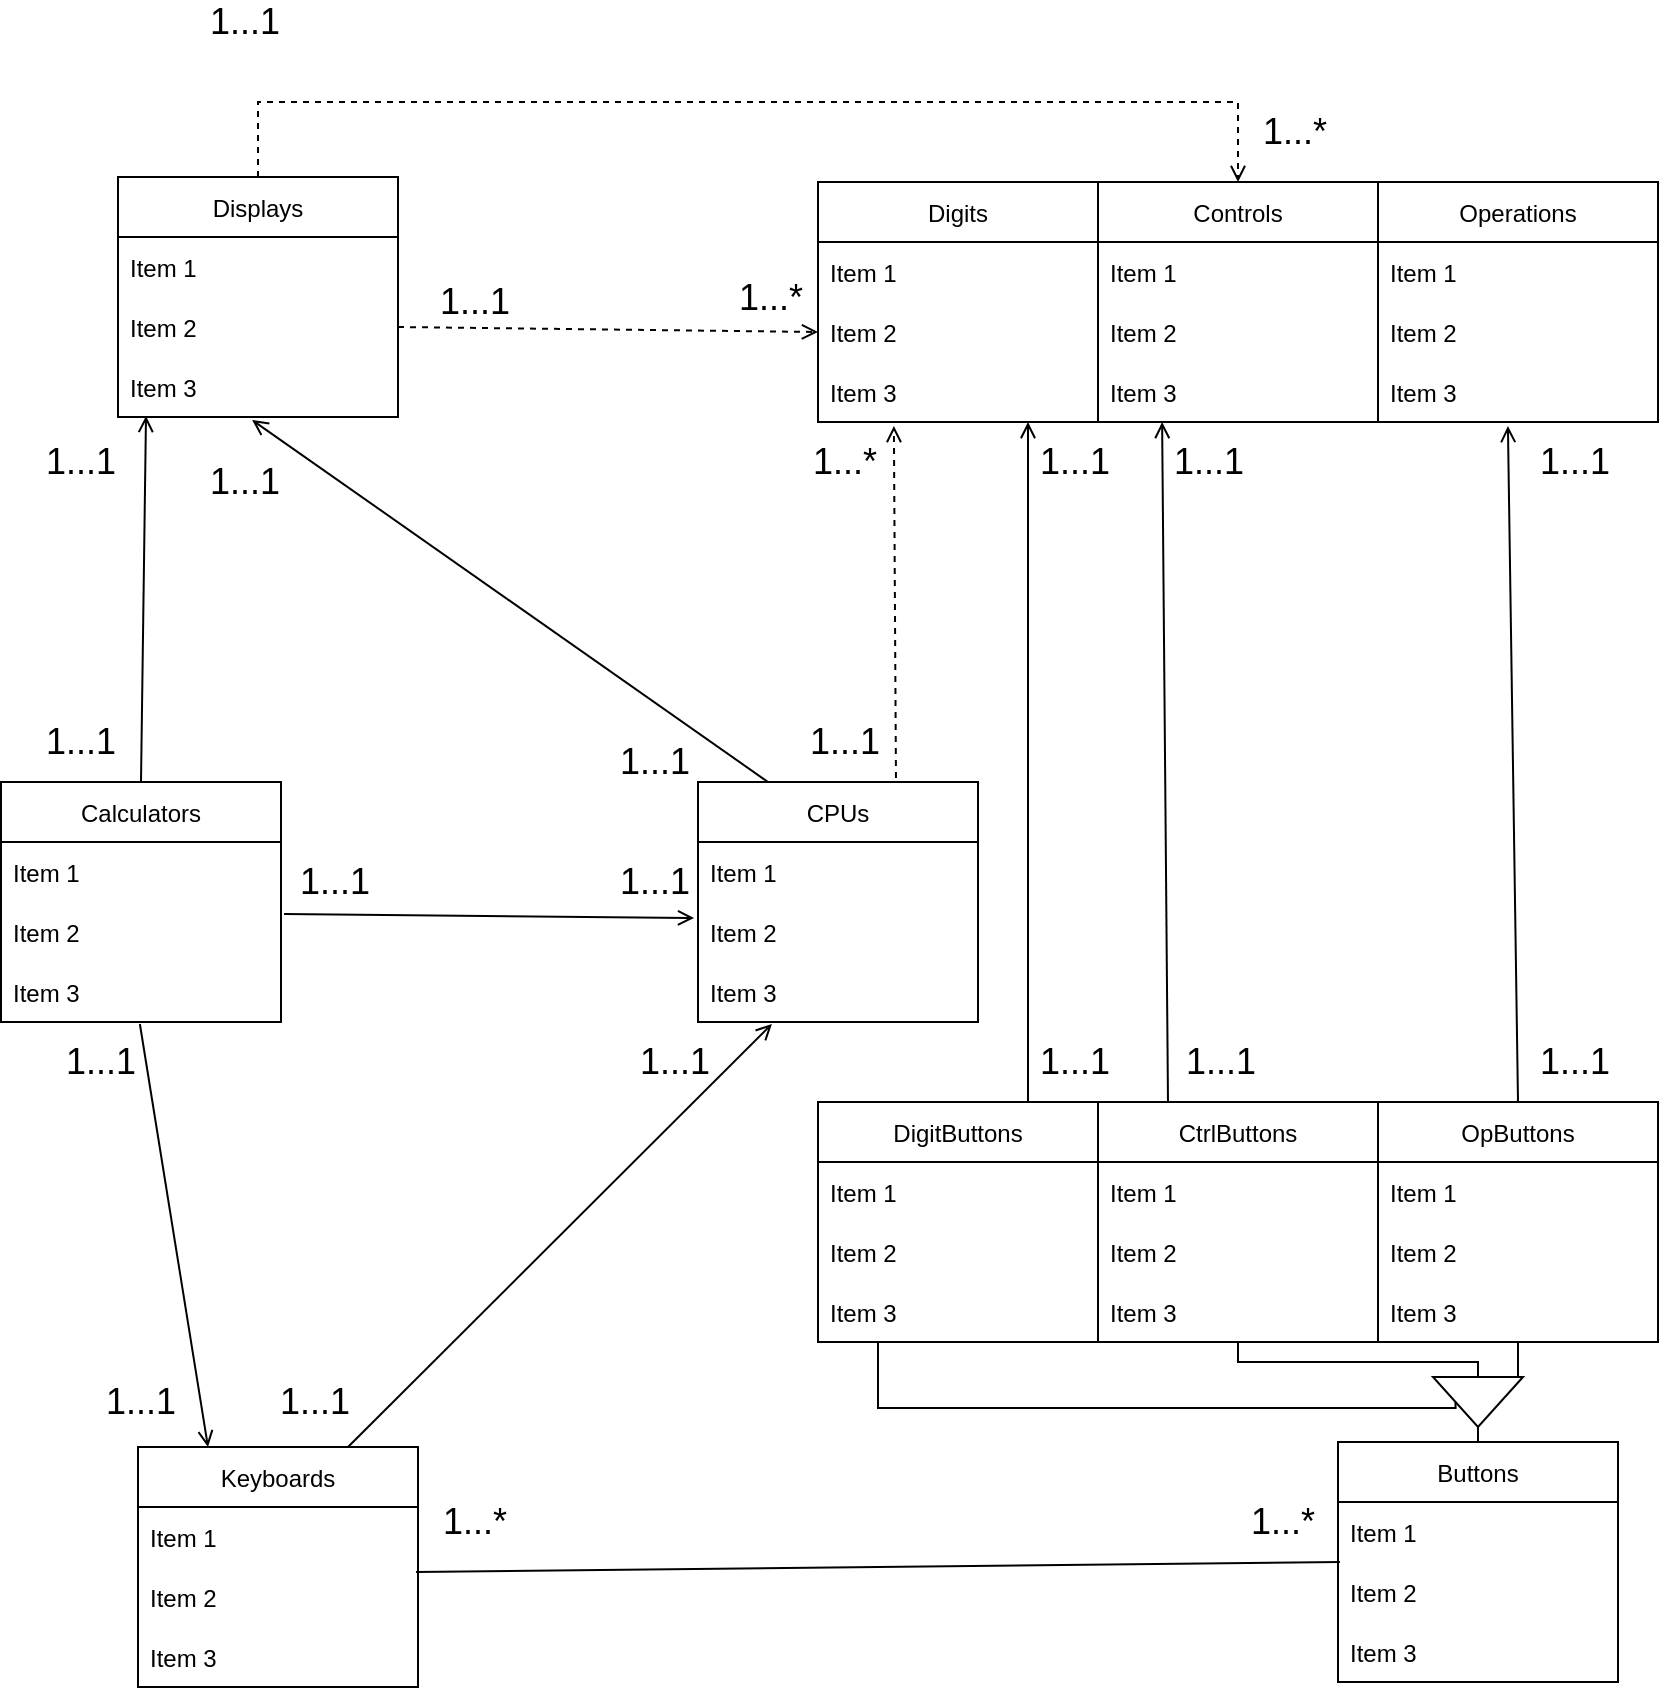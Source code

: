 <mxfile version="17.4.0" type="github">
  <diagram id="N7P-d8ys1Z3ynuPxni_u" name="Page-1">
    <mxGraphModel dx="1422" dy="698" grid="1" gridSize="10" guides="1" tooltips="1" connect="1" arrows="1" fold="1" page="1" pageScale="1" pageWidth="850" pageHeight="1100" math="0" shadow="0">
      <root>
        <mxCell id="0" />
        <mxCell id="1" parent="0" />
        <mxCell id="z8yNy6QyRrB9x9KH0-Q1-44" value="" style="endArrow=open;html=1;rounded=0;fontSize=20;endFill=0;exitX=1;exitY=0.5;exitDx=0;exitDy=0;entryX=0;entryY=0.5;entryDx=0;entryDy=0;dashed=1;" parent="1" source="mYR4OjVA8PoDntAnhRIY-50" target="mYR4OjVA8PoDntAnhRIY-27" edge="1">
          <mxGeometry width="50" height="50" relative="1" as="geometry">
            <mxPoint x="353" y="395" as="sourcePoint" />
            <mxPoint x="513" y="395" as="targetPoint" />
          </mxGeometry>
        </mxCell>
        <mxCell id="z8yNy6QyRrB9x9KH0-Q1-6" value="" style="endArrow=none;html=1;rounded=0;fontSize=20;endFill=0;entryX=0.993;entryY=0.083;entryDx=0;entryDy=0;exitX=0.007;exitY=0;exitDx=0;exitDy=0;exitPerimeter=0;entryPerimeter=0;" parent="1" source="mYR4OjVA8PoDntAnhRIY-3" target="mYR4OjVA8PoDntAnhRIY-60" edge="1">
          <mxGeometry width="50" height="50" relative="1" as="geometry">
            <mxPoint x="680" y="1010" as="sourcePoint" />
            <mxPoint x="233" y="1015" as="targetPoint" />
          </mxGeometry>
        </mxCell>
        <mxCell id="z8yNy6QyRrB9x9KH0-Q1-7" value="" style="endArrow=open;html=1;rounded=0;fontSize=20;endFill=0;entryX=0.75;entryY=1;entryDx=0;entryDy=0;exitX=0.75;exitY=0;exitDx=0;exitDy=0;startArrow=none;" parent="1" source="mYR4OjVA8PoDntAnhRIY-5" target="mYR4OjVA8PoDntAnhRIY-25" edge="1">
          <mxGeometry width="50" height="50" relative="1" as="geometry">
            <mxPoint x="608.5" y="600" as="sourcePoint" />
            <mxPoint x="578" y="440" as="targetPoint" />
          </mxGeometry>
        </mxCell>
        <mxCell id="z8yNy6QyRrB9x9KH0-Q1-10" value="" style="endArrow=open;html=1;rounded=0;fontSize=20;endFill=0;exitX=0.25;exitY=0;exitDx=0;exitDy=0;entryX=0.229;entryY=1;entryDx=0;entryDy=0;entryPerimeter=0;" parent="1" source="mYR4OjVA8PoDntAnhRIY-14" edge="1" target="mYR4OjVA8PoDntAnhRIY-37">
          <mxGeometry width="50" height="50" relative="1" as="geometry">
            <mxPoint x="750" y="740" as="sourcePoint" />
            <mxPoint x="700" y="480" as="targetPoint" />
          </mxGeometry>
        </mxCell>
        <mxCell id="z8yNy6QyRrB9x9KH0-Q1-17" value="" style="endArrow=open;html=1;rounded=0;fontSize=20;endFill=0;exitX=0.25;exitY=0;exitDx=0;exitDy=0;entryX=0.479;entryY=1.05;entryDx=0;entryDy=0;entryPerimeter=0;" parent="1" source="mYR4OjVA8PoDntAnhRIY-54" target="mYR4OjVA8PoDntAnhRIY-51" edge="1">
          <mxGeometry width="50" height="50" relative="1" as="geometry">
            <mxPoint x="423" y="620" as="sourcePoint" />
            <mxPoint x="143" y="460" as="targetPoint" />
          </mxGeometry>
        </mxCell>
        <mxCell id="z8yNy6QyRrB9x9KH0-Q1-21" value="" style="endArrow=open;html=1;rounded=0;fontSize=20;endFill=0;exitX=0.75;exitY=0;exitDx=0;exitDy=0;entryX=0.264;entryY=1.033;entryDx=0;entryDy=0;startArrow=none;entryPerimeter=0;" parent="1" source="mYR4OjVA8PoDntAnhRIY-58" target="mYR4OjVA8PoDntAnhRIY-57" edge="1">
          <mxGeometry width="50" height="50" relative="1" as="geometry">
            <mxPoint x="188" y="950" as="sourcePoint" />
            <mxPoint x="423" y="750" as="targetPoint" />
          </mxGeometry>
        </mxCell>
        <mxCell id="z8yNy6QyRrB9x9KH0-Q1-24" value="" style="endArrow=open;html=1;rounded=0;fontSize=20;endFill=0;exitX=0.707;exitY=-0.017;exitDx=0;exitDy=0;entryX=0.271;entryY=1.067;entryDx=0;entryDy=0;dashed=1;entryPerimeter=0;exitPerimeter=0;" parent="1" source="mYR4OjVA8PoDntAnhRIY-54" target="mYR4OjVA8PoDntAnhRIY-28" edge="1">
          <mxGeometry width="50" height="50" relative="1" as="geometry">
            <mxPoint x="468" y="620" as="sourcePoint" />
            <mxPoint x="545.5" y="440" as="targetPoint" />
          </mxGeometry>
        </mxCell>
        <mxCell id="z8yNy6QyRrB9x9KH0-Q1-29" value="&lt;font style=&quot;font-size: 18px&quot;&gt;1...*&lt;/font&gt;" style="text;html=1;strokeColor=none;fillColor=none;align=center;verticalAlign=middle;whiteSpace=wrap;rounded=0;fontSize=18;" parent="1" vertex="1">
          <mxGeometry x="240" y="980" width="37" height="20" as="geometry" />
        </mxCell>
        <mxCell id="z8yNy6QyRrB9x9KH0-Q1-30" value="&lt;font style=&quot;font-size: 18px&quot;&gt;1...*&lt;/font&gt;" style="text;html=1;strokeColor=none;fillColor=none;align=center;verticalAlign=middle;whiteSpace=wrap;rounded=0;fontSize=18;" parent="1" vertex="1">
          <mxGeometry x="644" y="980" width="37" height="20" as="geometry" />
        </mxCell>
        <mxCell id="z8yNy6QyRrB9x9KH0-Q1-31" value="&lt;font style=&quot;font-size: 18px&quot;&gt;1...1&lt;/font&gt;" style="text;html=1;strokeColor=none;fillColor=none;align=center;verticalAlign=middle;whiteSpace=wrap;rounded=0;fontSize=18;" parent="1" vertex="1">
          <mxGeometry x="340" y="750" width="37" height="20" as="geometry" />
        </mxCell>
        <mxCell id="z8yNy6QyRrB9x9KH0-Q1-32" value="&lt;font style=&quot;font-size: 18px&quot;&gt;1...1&lt;/font&gt;" style="text;html=1;strokeColor=none;fillColor=none;align=center;verticalAlign=middle;whiteSpace=wrap;rounded=0;fontSize=18;" parent="1" vertex="1">
          <mxGeometry x="160" y="920" width="37" height="20" as="geometry" />
        </mxCell>
        <mxCell id="z8yNy6QyRrB9x9KH0-Q1-34" value="&lt;font style=&quot;font-size: 18px&quot;&gt;1...1&lt;/font&gt;" style="text;html=1;strokeColor=none;fillColor=none;align=center;verticalAlign=middle;whiteSpace=wrap;rounded=0;fontSize=18;" parent="1" vertex="1">
          <mxGeometry x="540" y="450" width="37" height="20" as="geometry" />
        </mxCell>
        <mxCell id="z8yNy6QyRrB9x9KH0-Q1-35" value="&lt;font style=&quot;font-size: 18px&quot;&gt;1...1&lt;/font&gt;" style="text;html=1;strokeColor=none;fillColor=none;align=center;verticalAlign=middle;whiteSpace=wrap;rounded=0;fontSize=18;" parent="1" vertex="1">
          <mxGeometry x="540" y="750" width="37" height="20" as="geometry" />
        </mxCell>
        <mxCell id="z8yNy6QyRrB9x9KH0-Q1-36" value="&lt;font style=&quot;font-size: 18px&quot;&gt;1...1&lt;/font&gt;" style="text;html=1;strokeColor=none;fillColor=none;align=center;verticalAlign=middle;whiteSpace=wrap;rounded=0;fontSize=18;" parent="1" vertex="1">
          <mxGeometry x="607" y="450" width="37" height="20" as="geometry" />
        </mxCell>
        <mxCell id="z8yNy6QyRrB9x9KH0-Q1-37" value="&lt;font style=&quot;font-size: 18px&quot;&gt;1...1&lt;/font&gt;" style="text;html=1;strokeColor=none;fillColor=none;align=center;verticalAlign=middle;whiteSpace=wrap;rounded=0;fontSize=18;" parent="1" vertex="1">
          <mxGeometry x="613" y="750" width="37" height="20" as="geometry" />
        </mxCell>
        <mxCell id="z8yNy6QyRrB9x9KH0-Q1-38" value="&lt;font style=&quot;font-size: 18px&quot;&gt;1...*&lt;/font&gt;" style="text;html=1;strokeColor=none;fillColor=none;align=center;verticalAlign=middle;whiteSpace=wrap;rounded=0;fontSize=18;" parent="1" vertex="1">
          <mxGeometry x="425" y="450" width="37" height="20" as="geometry" />
        </mxCell>
        <mxCell id="z8yNy6QyRrB9x9KH0-Q1-39" value="&lt;font style=&quot;font-size: 18px&quot;&gt;1...1&lt;/font&gt;" style="text;html=1;strokeColor=none;fillColor=none;align=center;verticalAlign=middle;whiteSpace=wrap;rounded=0;fontSize=18;" parent="1" vertex="1">
          <mxGeometry x="425" y="590" width="37" height="20" as="geometry" />
        </mxCell>
        <mxCell id="z8yNy6QyRrB9x9KH0-Q1-40" value="&lt;font style=&quot;font-size: 18px&quot;&gt;1...*&lt;/font&gt;" style="text;html=1;strokeColor=none;fillColor=none;align=center;verticalAlign=middle;whiteSpace=wrap;rounded=0;fontSize=18;" parent="1" vertex="1">
          <mxGeometry x="650" y="285" width="37" height="20" as="geometry" />
        </mxCell>
        <mxCell id="z8yNy6QyRrB9x9KH0-Q1-41" value="&lt;font style=&quot;font-size: 18px&quot;&gt;1...1&lt;/font&gt;" style="text;html=1;strokeColor=none;fillColor=none;align=center;verticalAlign=middle;whiteSpace=wrap;rounded=0;fontSize=18;" parent="1" vertex="1">
          <mxGeometry x="124.5" y="230" width="37" height="20" as="geometry" />
        </mxCell>
        <mxCell id="z8yNy6QyRrB9x9KH0-Q1-42" value="&lt;font style=&quot;font-size: 18px&quot;&gt;1...*&lt;/font&gt;" style="text;html=1;strokeColor=none;fillColor=none;align=center;verticalAlign=middle;whiteSpace=wrap;rounded=0;fontSize=18;" parent="1" vertex="1">
          <mxGeometry x="388" y="367.5" width="37" height="20" as="geometry" />
        </mxCell>
        <mxCell id="z8yNy6QyRrB9x9KH0-Q1-43" value="&lt;font style=&quot;font-size: 18px&quot;&gt;1...1&lt;/font&gt;" style="text;html=1;strokeColor=none;fillColor=none;align=center;verticalAlign=middle;whiteSpace=wrap;rounded=0;fontSize=18;" parent="1" vertex="1">
          <mxGeometry x="240" y="370" width="37" height="20" as="geometry" />
        </mxCell>
        <mxCell id="z8yNy6QyRrB9x9KH0-Q1-48" value="" style="endArrow=open;html=1;rounded=0;fontSize=20;endFill=0;dashed=1;entryX=0.5;entryY=0;entryDx=0;entryDy=0;exitX=0.5;exitY=0;exitDx=0;exitDy=0;" parent="1" target="mYR4OjVA8PoDntAnhRIY-34" edge="1" source="mYR4OjVA8PoDntAnhRIY-48">
          <mxGeometry width="50" height="50" relative="1" as="geometry">
            <mxPoint x="150" y="280" as="sourcePoint" />
            <mxPoint x="745" y="320" as="targetPoint" />
            <Array as="points">
              <mxPoint x="150" y="280" />
              <mxPoint x="570" y="280" />
              <mxPoint x="640" y="280" />
            </Array>
          </mxGeometry>
        </mxCell>
        <mxCell id="z8yNy6QyRrB9x9KH0-Q1-56" value="&lt;font style=&quot;font-size: 18px&quot;&gt;1...1&lt;/font&gt;" style="text;html=1;strokeColor=none;fillColor=none;align=center;verticalAlign=middle;whiteSpace=wrap;rounded=0;fontSize=18;" parent="1" vertex="1">
          <mxGeometry x="124.5" y="460" width="37" height="20" as="geometry" />
        </mxCell>
        <mxCell id="z8yNy6QyRrB9x9KH0-Q1-57" value="&lt;font style=&quot;font-size: 18px&quot;&gt;1...1&lt;/font&gt;" style="text;html=1;strokeColor=none;fillColor=none;align=center;verticalAlign=middle;whiteSpace=wrap;rounded=0;fontSize=18;" parent="1" vertex="1">
          <mxGeometry x="330" y="600" width="37" height="20" as="geometry" />
        </mxCell>
        <mxCell id="mYR4OjVA8PoDntAnhRIY-19" style="edgeStyle=orthogonalEdgeStyle;rounded=0;orthogonalLoop=1;jettySize=auto;html=1;exitX=0.5;exitY=0;exitDx=0;exitDy=0;entryX=1;entryY=0.5;entryDx=0;entryDy=0;endArrow=none;endFill=0;" edge="1" parent="1" target="mYR4OjVA8PoDntAnhRIY-18">
          <mxGeometry relative="1" as="geometry">
            <mxPoint x="760" y="930" as="sourcePoint" />
          </mxGeometry>
        </mxCell>
        <mxCell id="mYR4OjVA8PoDntAnhRIY-1" value="Buttons" style="swimlane;fontStyle=0;childLayout=stackLayout;horizontal=1;startSize=30;horizontalStack=0;resizeParent=1;resizeParentMax=0;resizeLast=0;collapsible=1;marginBottom=0;" vertex="1" parent="1">
          <mxGeometry x="690" y="950" width="140" height="120" as="geometry">
            <mxRectangle x="730" y="845" width="50" height="30" as="alternateBounds" />
          </mxGeometry>
        </mxCell>
        <mxCell id="mYR4OjVA8PoDntAnhRIY-2" value="Item 1" style="text;strokeColor=none;fillColor=none;align=left;verticalAlign=middle;spacingLeft=4;spacingRight=4;overflow=hidden;points=[[0,0.5],[1,0.5]];portConstraint=eastwest;rotatable=0;" vertex="1" parent="mYR4OjVA8PoDntAnhRIY-1">
          <mxGeometry y="30" width="140" height="30" as="geometry" />
        </mxCell>
        <mxCell id="mYR4OjVA8PoDntAnhRIY-3" value="Item 2" style="text;strokeColor=none;fillColor=none;align=left;verticalAlign=middle;spacingLeft=4;spacingRight=4;overflow=hidden;points=[[0,0.5],[1,0.5]];portConstraint=eastwest;rotatable=0;" vertex="1" parent="mYR4OjVA8PoDntAnhRIY-1">
          <mxGeometry y="60" width="140" height="30" as="geometry" />
        </mxCell>
        <mxCell id="mYR4OjVA8PoDntAnhRIY-4" value="Item 3" style="text;strokeColor=none;fillColor=none;align=left;verticalAlign=middle;spacingLeft=4;spacingRight=4;overflow=hidden;points=[[0,0.5],[1,0.5]];portConstraint=eastwest;rotatable=0;" vertex="1" parent="mYR4OjVA8PoDntAnhRIY-1">
          <mxGeometry y="90" width="140" height="30" as="geometry" />
        </mxCell>
        <mxCell id="mYR4OjVA8PoDntAnhRIY-23" style="edgeStyle=orthogonalEdgeStyle;rounded=0;orthogonalLoop=1;jettySize=auto;html=1;exitX=0.5;exitY=1;exitDx=0;exitDy=0;entryX=0.5;entryY=1;entryDx=0;entryDy=0;endArrow=none;endFill=0;" edge="1" parent="1" source="mYR4OjVA8PoDntAnhRIY-5" target="mYR4OjVA8PoDntAnhRIY-18">
          <mxGeometry relative="1" as="geometry">
            <Array as="points">
              <mxPoint x="460" y="900" />
              <mxPoint x="460" y="933" />
            </Array>
          </mxGeometry>
        </mxCell>
        <mxCell id="mYR4OjVA8PoDntAnhRIY-5" value="DigitButtons" style="swimlane;fontStyle=0;childLayout=stackLayout;horizontal=1;startSize=30;horizontalStack=0;resizeParent=1;resizeParentMax=0;resizeLast=0;collapsible=1;marginBottom=0;" vertex="1" parent="1">
          <mxGeometry x="430" y="780" width="140" height="120" as="geometry">
            <mxRectangle x="430" y="780" width="60" height="30" as="alternateBounds" />
          </mxGeometry>
        </mxCell>
        <mxCell id="mYR4OjVA8PoDntAnhRIY-6" value="Item 1" style="text;strokeColor=none;fillColor=none;align=left;verticalAlign=middle;spacingLeft=4;spacingRight=4;overflow=hidden;points=[[0,0.5],[1,0.5]];portConstraint=eastwest;rotatable=0;" vertex="1" parent="mYR4OjVA8PoDntAnhRIY-5">
          <mxGeometry y="30" width="140" height="30" as="geometry" />
        </mxCell>
        <mxCell id="mYR4OjVA8PoDntAnhRIY-7" value="Item 2" style="text;strokeColor=none;fillColor=none;align=left;verticalAlign=middle;spacingLeft=4;spacingRight=4;overflow=hidden;points=[[0,0.5],[1,0.5]];portConstraint=eastwest;rotatable=0;" vertex="1" parent="mYR4OjVA8PoDntAnhRIY-5">
          <mxGeometry y="60" width="140" height="30" as="geometry" />
        </mxCell>
        <mxCell id="mYR4OjVA8PoDntAnhRIY-8" value="Item 3" style="text;strokeColor=none;fillColor=none;align=left;verticalAlign=middle;spacingLeft=4;spacingRight=4;overflow=hidden;points=[[0,0.5],[1,0.5]];portConstraint=eastwest;rotatable=0;" vertex="1" parent="mYR4OjVA8PoDntAnhRIY-5">
          <mxGeometry y="90" width="140" height="30" as="geometry" />
        </mxCell>
        <mxCell id="mYR4OjVA8PoDntAnhRIY-10" value="OpButtons" style="swimlane;fontStyle=0;childLayout=stackLayout;horizontal=1;startSize=30;horizontalStack=0;resizeParent=1;resizeParentMax=0;resizeLast=0;collapsible=1;marginBottom=0;" vertex="1" parent="1">
          <mxGeometry x="710" y="780" width="140" height="120" as="geometry">
            <mxRectangle x="710" y="660" width="60" height="30" as="alternateBounds" />
          </mxGeometry>
        </mxCell>
        <mxCell id="mYR4OjVA8PoDntAnhRIY-11" value="Item 1" style="text;strokeColor=none;fillColor=none;align=left;verticalAlign=middle;spacingLeft=4;spacingRight=4;overflow=hidden;points=[[0,0.5],[1,0.5]];portConstraint=eastwest;rotatable=0;" vertex="1" parent="mYR4OjVA8PoDntAnhRIY-10">
          <mxGeometry y="30" width="140" height="30" as="geometry" />
        </mxCell>
        <mxCell id="mYR4OjVA8PoDntAnhRIY-12" value="Item 2" style="text;strokeColor=none;fillColor=none;align=left;verticalAlign=middle;spacingLeft=4;spacingRight=4;overflow=hidden;points=[[0,0.5],[1,0.5]];portConstraint=eastwest;rotatable=0;" vertex="1" parent="mYR4OjVA8PoDntAnhRIY-10">
          <mxGeometry y="60" width="140" height="30" as="geometry" />
        </mxCell>
        <mxCell id="mYR4OjVA8PoDntAnhRIY-13" value="Item 3" style="text;strokeColor=none;fillColor=none;align=left;verticalAlign=middle;spacingLeft=4;spacingRight=4;overflow=hidden;points=[[0,0.5],[1,0.5]];portConstraint=eastwest;rotatable=0;" vertex="1" parent="mYR4OjVA8PoDntAnhRIY-10">
          <mxGeometry y="90" width="140" height="30" as="geometry" />
        </mxCell>
        <mxCell id="mYR4OjVA8PoDntAnhRIY-14" value="CtrlButtons" style="swimlane;fontStyle=0;childLayout=stackLayout;horizontal=1;startSize=30;horizontalStack=0;resizeParent=1;resizeParentMax=0;resizeLast=0;collapsible=1;marginBottom=0;" vertex="1" parent="1">
          <mxGeometry x="570" y="780" width="140" height="120" as="geometry">
            <mxRectangle x="570" y="660" width="60" height="30" as="alternateBounds" />
          </mxGeometry>
        </mxCell>
        <mxCell id="mYR4OjVA8PoDntAnhRIY-15" value="Item 1" style="text;strokeColor=none;fillColor=none;align=left;verticalAlign=middle;spacingLeft=4;spacingRight=4;overflow=hidden;points=[[0,0.5],[1,0.5]];portConstraint=eastwest;rotatable=0;" vertex="1" parent="mYR4OjVA8PoDntAnhRIY-14">
          <mxGeometry y="30" width="140" height="30" as="geometry" />
        </mxCell>
        <mxCell id="mYR4OjVA8PoDntAnhRIY-16" value="Item 2" style="text;strokeColor=none;fillColor=none;align=left;verticalAlign=middle;spacingLeft=4;spacingRight=4;overflow=hidden;points=[[0,0.5],[1,0.5]];portConstraint=eastwest;rotatable=0;" vertex="1" parent="mYR4OjVA8PoDntAnhRIY-14">
          <mxGeometry y="60" width="140" height="30" as="geometry" />
        </mxCell>
        <mxCell id="mYR4OjVA8PoDntAnhRIY-17" value="Item 3" style="text;strokeColor=none;fillColor=none;align=left;verticalAlign=middle;spacingLeft=4;spacingRight=4;overflow=hidden;points=[[0,0.5],[1,0.5]];portConstraint=eastwest;rotatable=0;" vertex="1" parent="mYR4OjVA8PoDntAnhRIY-14">
          <mxGeometry y="90" width="140" height="30" as="geometry" />
        </mxCell>
        <mxCell id="mYR4OjVA8PoDntAnhRIY-20" style="edgeStyle=orthogonalEdgeStyle;rounded=0;orthogonalLoop=1;jettySize=auto;html=1;exitX=0;exitY=0.25;exitDx=0;exitDy=0;entryX=0.5;entryY=1;entryDx=0;entryDy=0;endArrow=none;endFill=0;" edge="1" parent="1" source="mYR4OjVA8PoDntAnhRIY-18" target="mYR4OjVA8PoDntAnhRIY-10">
          <mxGeometry relative="1" as="geometry" />
        </mxCell>
        <mxCell id="mYR4OjVA8PoDntAnhRIY-21" style="edgeStyle=orthogonalEdgeStyle;rounded=0;orthogonalLoop=1;jettySize=auto;html=1;exitX=0;exitY=0.5;exitDx=0;exitDy=0;entryX=0.5;entryY=1;entryDx=0;entryDy=0;endArrow=none;endFill=0;" edge="1" parent="1" source="mYR4OjVA8PoDntAnhRIY-18" target="mYR4OjVA8PoDntAnhRIY-14">
          <mxGeometry relative="1" as="geometry">
            <Array as="points">
              <mxPoint x="755" y="910" />
              <mxPoint x="600" y="910" />
            </Array>
          </mxGeometry>
        </mxCell>
        <mxCell id="mYR4OjVA8PoDntAnhRIY-24" style="edgeStyle=orthogonalEdgeStyle;rounded=0;orthogonalLoop=1;jettySize=auto;html=1;exitX=1;exitY=0.5;exitDx=0;exitDy=0;entryX=0.5;entryY=0;entryDx=0;entryDy=0;endArrow=none;endFill=0;" edge="1" parent="1" source="mYR4OjVA8PoDntAnhRIY-18" target="mYR4OjVA8PoDntAnhRIY-1">
          <mxGeometry relative="1" as="geometry" />
        </mxCell>
        <mxCell id="mYR4OjVA8PoDntAnhRIY-18" value="" style="triangle;whiteSpace=wrap;html=1;rotation=90;" vertex="1" parent="1">
          <mxGeometry x="747.5" y="907.5" width="25" height="45" as="geometry" />
        </mxCell>
        <mxCell id="mYR4OjVA8PoDntAnhRIY-25" value="Digits" style="swimlane;fontStyle=0;childLayout=stackLayout;horizontal=1;startSize=30;horizontalStack=0;resizeParent=1;resizeParentMax=0;resizeLast=0;collapsible=1;marginBottom=0;" vertex="1" parent="1">
          <mxGeometry x="430" y="320" width="140" height="120" as="geometry">
            <mxRectangle x="518.5" y="320" width="70" height="30" as="alternateBounds" />
          </mxGeometry>
        </mxCell>
        <mxCell id="mYR4OjVA8PoDntAnhRIY-26" value="Item 1" style="text;strokeColor=none;fillColor=none;align=left;verticalAlign=middle;spacingLeft=4;spacingRight=4;overflow=hidden;points=[[0,0.5],[1,0.5]];portConstraint=eastwest;rotatable=0;" vertex="1" parent="mYR4OjVA8PoDntAnhRIY-25">
          <mxGeometry y="30" width="140" height="30" as="geometry" />
        </mxCell>
        <mxCell id="mYR4OjVA8PoDntAnhRIY-27" value="Item 2" style="text;strokeColor=none;fillColor=none;align=left;verticalAlign=middle;spacingLeft=4;spacingRight=4;overflow=hidden;points=[[0,0.5],[1,0.5]];portConstraint=eastwest;rotatable=0;" vertex="1" parent="mYR4OjVA8PoDntAnhRIY-25">
          <mxGeometry y="60" width="140" height="30" as="geometry" />
        </mxCell>
        <mxCell id="mYR4OjVA8PoDntAnhRIY-28" value="Item 3" style="text;strokeColor=none;fillColor=none;align=left;verticalAlign=middle;spacingLeft=4;spacingRight=4;overflow=hidden;points=[[0,0.5],[1,0.5]];portConstraint=eastwest;rotatable=0;" vertex="1" parent="mYR4OjVA8PoDntAnhRIY-25">
          <mxGeometry y="90" width="140" height="30" as="geometry" />
        </mxCell>
        <mxCell id="mYR4OjVA8PoDntAnhRIY-34" value="Controls" style="swimlane;fontStyle=0;childLayout=stackLayout;horizontal=1;startSize=30;horizontalStack=0;resizeParent=1;resizeParentMax=0;resizeLast=0;collapsible=1;marginBottom=0;" vertex="1" parent="1">
          <mxGeometry x="570" y="320" width="140" height="120" as="geometry">
            <mxRectangle x="670" y="320" width="70" height="30" as="alternateBounds" />
          </mxGeometry>
        </mxCell>
        <mxCell id="mYR4OjVA8PoDntAnhRIY-35" value="Item 1" style="text;strokeColor=none;fillColor=none;align=left;verticalAlign=middle;spacingLeft=4;spacingRight=4;overflow=hidden;points=[[0,0.5],[1,0.5]];portConstraint=eastwest;rotatable=0;" vertex="1" parent="mYR4OjVA8PoDntAnhRIY-34">
          <mxGeometry y="30" width="140" height="30" as="geometry" />
        </mxCell>
        <mxCell id="mYR4OjVA8PoDntAnhRIY-36" value="Item 2" style="text;strokeColor=none;fillColor=none;align=left;verticalAlign=middle;spacingLeft=4;spacingRight=4;overflow=hidden;points=[[0,0.5],[1,0.5]];portConstraint=eastwest;rotatable=0;" vertex="1" parent="mYR4OjVA8PoDntAnhRIY-34">
          <mxGeometry y="60" width="140" height="30" as="geometry" />
        </mxCell>
        <mxCell id="mYR4OjVA8PoDntAnhRIY-37" value="Item 3" style="text;strokeColor=none;fillColor=none;align=left;verticalAlign=middle;spacingLeft=4;spacingRight=4;overflow=hidden;points=[[0,0.5],[1,0.5]];portConstraint=eastwest;rotatable=0;" vertex="1" parent="mYR4OjVA8PoDntAnhRIY-34">
          <mxGeometry y="90" width="140" height="30" as="geometry" />
        </mxCell>
        <mxCell id="mYR4OjVA8PoDntAnhRIY-38" value="Operations" style="swimlane;fontStyle=0;childLayout=stackLayout;horizontal=1;startSize=30;horizontalStack=0;resizeParent=1;resizeParentMax=0;resizeLast=0;collapsible=1;marginBottom=0;" vertex="1" parent="1">
          <mxGeometry x="710" y="320" width="140" height="120" as="geometry">
            <mxRectangle x="670" y="320" width="70" height="30" as="alternateBounds" />
          </mxGeometry>
        </mxCell>
        <mxCell id="mYR4OjVA8PoDntAnhRIY-39" value="Item 1" style="text;strokeColor=none;fillColor=none;align=left;verticalAlign=middle;spacingLeft=4;spacingRight=4;overflow=hidden;points=[[0,0.5],[1,0.5]];portConstraint=eastwest;rotatable=0;" vertex="1" parent="mYR4OjVA8PoDntAnhRIY-38">
          <mxGeometry y="30" width="140" height="30" as="geometry" />
        </mxCell>
        <mxCell id="mYR4OjVA8PoDntAnhRIY-40" value="Item 2" style="text;strokeColor=none;fillColor=none;align=left;verticalAlign=middle;spacingLeft=4;spacingRight=4;overflow=hidden;points=[[0,0.5],[1,0.5]];portConstraint=eastwest;rotatable=0;" vertex="1" parent="mYR4OjVA8PoDntAnhRIY-38">
          <mxGeometry y="60" width="140" height="30" as="geometry" />
        </mxCell>
        <mxCell id="mYR4OjVA8PoDntAnhRIY-41" value="Item 3" style="text;strokeColor=none;fillColor=none;align=left;verticalAlign=middle;spacingLeft=4;spacingRight=4;overflow=hidden;points=[[0,0.5],[1,0.5]];portConstraint=eastwest;rotatable=0;" vertex="1" parent="mYR4OjVA8PoDntAnhRIY-38">
          <mxGeometry y="90" width="140" height="30" as="geometry" />
        </mxCell>
        <mxCell id="mYR4OjVA8PoDntAnhRIY-43" value="" style="endArrow=open;html=1;rounded=0;fontSize=20;endFill=0;exitX=0.5;exitY=0;exitDx=0;exitDy=0;entryX=0.464;entryY=1.067;entryDx=0;entryDy=0;entryPerimeter=0;" edge="1" parent="1" source="mYR4OjVA8PoDntAnhRIY-10" target="mYR4OjVA8PoDntAnhRIY-41">
          <mxGeometry width="50" height="50" relative="1" as="geometry">
            <mxPoint x="782.94" y="800" as="sourcePoint" />
            <mxPoint x="780" y="450" as="targetPoint" />
          </mxGeometry>
        </mxCell>
        <mxCell id="mYR4OjVA8PoDntAnhRIY-46" value="&lt;font style=&quot;font-size: 18px&quot;&gt;1...1&lt;/font&gt;" style="text;html=1;strokeColor=none;fillColor=none;align=center;verticalAlign=middle;whiteSpace=wrap;rounded=0;fontSize=18;" vertex="1" parent="1">
          <mxGeometry x="790" y="450" width="37" height="20" as="geometry" />
        </mxCell>
        <mxCell id="mYR4OjVA8PoDntAnhRIY-47" value="&lt;font style=&quot;font-size: 18px&quot;&gt;1...1&lt;/font&gt;" style="text;html=1;strokeColor=none;fillColor=none;align=center;verticalAlign=middle;whiteSpace=wrap;rounded=0;fontSize=18;" vertex="1" parent="1">
          <mxGeometry x="790" y="750" width="37" height="20" as="geometry" />
        </mxCell>
        <mxCell id="mYR4OjVA8PoDntAnhRIY-48" value="Displays" style="swimlane;fontStyle=0;childLayout=stackLayout;horizontal=1;startSize=30;horizontalStack=0;resizeParent=1;resizeParentMax=0;resizeLast=0;collapsible=1;marginBottom=0;" vertex="1" parent="1">
          <mxGeometry x="80" y="317.5" width="140" height="120" as="geometry">
            <mxRectangle x="730" y="845" width="50" height="30" as="alternateBounds" />
          </mxGeometry>
        </mxCell>
        <mxCell id="mYR4OjVA8PoDntAnhRIY-49" value="Item 1" style="text;strokeColor=none;fillColor=none;align=left;verticalAlign=middle;spacingLeft=4;spacingRight=4;overflow=hidden;points=[[0,0.5],[1,0.5]];portConstraint=eastwest;rotatable=0;" vertex="1" parent="mYR4OjVA8PoDntAnhRIY-48">
          <mxGeometry y="30" width="140" height="30" as="geometry" />
        </mxCell>
        <mxCell id="mYR4OjVA8PoDntAnhRIY-50" value="Item 2" style="text;strokeColor=none;fillColor=none;align=left;verticalAlign=middle;spacingLeft=4;spacingRight=4;overflow=hidden;points=[[0,0.5],[1,0.5]];portConstraint=eastwest;rotatable=0;" vertex="1" parent="mYR4OjVA8PoDntAnhRIY-48">
          <mxGeometry y="60" width="140" height="30" as="geometry" />
        </mxCell>
        <mxCell id="mYR4OjVA8PoDntAnhRIY-51" value="Item 3" style="text;strokeColor=none;fillColor=none;align=left;verticalAlign=middle;spacingLeft=4;spacingRight=4;overflow=hidden;points=[[0,0.5],[1,0.5]];portConstraint=eastwest;rotatable=0;" vertex="1" parent="mYR4OjVA8PoDntAnhRIY-48">
          <mxGeometry y="90" width="140" height="30" as="geometry" />
        </mxCell>
        <mxCell id="mYR4OjVA8PoDntAnhRIY-54" value="CPUs" style="swimlane;fontStyle=0;childLayout=stackLayout;horizontal=1;startSize=30;horizontalStack=0;resizeParent=1;resizeParentMax=0;resizeLast=0;collapsible=1;marginBottom=0;" vertex="1" parent="1">
          <mxGeometry x="370" y="620" width="140" height="120" as="geometry">
            <mxRectangle x="730" y="845" width="50" height="30" as="alternateBounds" />
          </mxGeometry>
        </mxCell>
        <mxCell id="mYR4OjVA8PoDntAnhRIY-55" value="Item 1" style="text;strokeColor=none;fillColor=none;align=left;verticalAlign=middle;spacingLeft=4;spacingRight=4;overflow=hidden;points=[[0,0.5],[1,0.5]];portConstraint=eastwest;rotatable=0;" vertex="1" parent="mYR4OjVA8PoDntAnhRIY-54">
          <mxGeometry y="30" width="140" height="30" as="geometry" />
        </mxCell>
        <mxCell id="mYR4OjVA8PoDntAnhRIY-56" value="Item 2" style="text;strokeColor=none;fillColor=none;align=left;verticalAlign=middle;spacingLeft=4;spacingRight=4;overflow=hidden;points=[[0,0.5],[1,0.5]];portConstraint=eastwest;rotatable=0;" vertex="1" parent="mYR4OjVA8PoDntAnhRIY-54">
          <mxGeometry y="60" width="140" height="30" as="geometry" />
        </mxCell>
        <mxCell id="mYR4OjVA8PoDntAnhRIY-57" value="Item 3" style="text;strokeColor=none;fillColor=none;align=left;verticalAlign=middle;spacingLeft=4;spacingRight=4;overflow=hidden;points=[[0,0.5],[1,0.5]];portConstraint=eastwest;rotatable=0;" vertex="1" parent="mYR4OjVA8PoDntAnhRIY-54">
          <mxGeometry y="90" width="140" height="30" as="geometry" />
        </mxCell>
        <mxCell id="mYR4OjVA8PoDntAnhRIY-58" value="Keyboards" style="swimlane;fontStyle=0;childLayout=stackLayout;horizontal=1;startSize=30;horizontalStack=0;resizeParent=1;resizeParentMax=0;resizeLast=0;collapsible=1;marginBottom=0;" vertex="1" parent="1">
          <mxGeometry x="90" y="952.5" width="140" height="120" as="geometry">
            <mxRectangle x="730" y="845" width="50" height="30" as="alternateBounds" />
          </mxGeometry>
        </mxCell>
        <mxCell id="mYR4OjVA8PoDntAnhRIY-59" value="Item 1" style="text;strokeColor=none;fillColor=none;align=left;verticalAlign=middle;spacingLeft=4;spacingRight=4;overflow=hidden;points=[[0,0.5],[1,0.5]];portConstraint=eastwest;rotatable=0;" vertex="1" parent="mYR4OjVA8PoDntAnhRIY-58">
          <mxGeometry y="30" width="140" height="30" as="geometry" />
        </mxCell>
        <mxCell id="mYR4OjVA8PoDntAnhRIY-60" value="Item 2" style="text;strokeColor=none;fillColor=none;align=left;verticalAlign=middle;spacingLeft=4;spacingRight=4;overflow=hidden;points=[[0,0.5],[1,0.5]];portConstraint=eastwest;rotatable=0;" vertex="1" parent="mYR4OjVA8PoDntAnhRIY-58">
          <mxGeometry y="60" width="140" height="30" as="geometry" />
        </mxCell>
        <mxCell id="mYR4OjVA8PoDntAnhRIY-61" value="Item 3" style="text;strokeColor=none;fillColor=none;align=left;verticalAlign=middle;spacingLeft=4;spacingRight=4;overflow=hidden;points=[[0,0.5],[1,0.5]];portConstraint=eastwest;rotatable=0;" vertex="1" parent="mYR4OjVA8PoDntAnhRIY-58">
          <mxGeometry y="90" width="140" height="30" as="geometry" />
        </mxCell>
        <mxCell id="mYR4OjVA8PoDntAnhRIY-62" value="Calculators" style="swimlane;fontStyle=0;childLayout=stackLayout;horizontal=1;startSize=30;horizontalStack=0;resizeParent=1;resizeParentMax=0;resizeLast=0;collapsible=1;marginBottom=0;" vertex="1" parent="1">
          <mxGeometry x="21.5" y="620" width="140" height="120" as="geometry" />
        </mxCell>
        <mxCell id="mYR4OjVA8PoDntAnhRIY-63" value="Item 1" style="text;strokeColor=none;fillColor=none;align=left;verticalAlign=middle;spacingLeft=4;spacingRight=4;overflow=hidden;points=[[0,0.5],[1,0.5]];portConstraint=eastwest;rotatable=0;" vertex="1" parent="mYR4OjVA8PoDntAnhRIY-62">
          <mxGeometry y="30" width="140" height="30" as="geometry" />
        </mxCell>
        <mxCell id="mYR4OjVA8PoDntAnhRIY-64" value="Item 2" style="text;strokeColor=none;fillColor=none;align=left;verticalAlign=middle;spacingLeft=4;spacingRight=4;overflow=hidden;points=[[0,0.5],[1,0.5]];portConstraint=eastwest;rotatable=0;" vertex="1" parent="mYR4OjVA8PoDntAnhRIY-62">
          <mxGeometry y="60" width="140" height="30" as="geometry" />
        </mxCell>
        <mxCell id="mYR4OjVA8PoDntAnhRIY-65" value="Item 3" style="text;strokeColor=none;fillColor=none;align=left;verticalAlign=middle;spacingLeft=4;spacingRight=4;overflow=hidden;points=[[0,0.5],[1,0.5]];portConstraint=eastwest;rotatable=0;" vertex="1" parent="mYR4OjVA8PoDntAnhRIY-62">
          <mxGeometry y="90" width="140" height="30" as="geometry" />
        </mxCell>
        <mxCell id="mYR4OjVA8PoDntAnhRIY-66" value="" style="endArrow=open;html=1;rounded=0;fontSize=20;endFill=0;exitX=0.5;exitY=0;exitDx=0;exitDy=0;entryX=0.1;entryY=0.983;entryDx=0;entryDy=0;entryPerimeter=0;" edge="1" parent="1" source="mYR4OjVA8PoDntAnhRIY-62" target="mYR4OjVA8PoDntAnhRIY-51">
          <mxGeometry width="50" height="50" relative="1" as="geometry">
            <mxPoint x="277" y="651" as="sourcePoint" />
            <mxPoint x="100" y="460" as="targetPoint" />
          </mxGeometry>
        </mxCell>
        <mxCell id="mYR4OjVA8PoDntAnhRIY-69" value="" style="endArrow=open;html=1;rounded=0;fontSize=20;endFill=0;exitX=1.011;exitY=0.2;exitDx=0;exitDy=0;entryX=-0.014;entryY=0.267;entryDx=0;entryDy=0;entryPerimeter=0;exitPerimeter=0;" edge="1" parent="1" source="mYR4OjVA8PoDntAnhRIY-64" target="mYR4OjVA8PoDntAnhRIY-56">
          <mxGeometry width="50" height="50" relative="1" as="geometry">
            <mxPoint x="210" y="733.01" as="sourcePoint" />
            <mxPoint x="212.5" y="550" as="targetPoint" />
          </mxGeometry>
        </mxCell>
        <mxCell id="mYR4OjVA8PoDntAnhRIY-70" value="" style="endArrow=open;html=1;rounded=0;fontSize=20;endFill=0;exitX=0.496;exitY=1.033;exitDx=0;exitDy=0;entryX=0.25;entryY=0;entryDx=0;entryDy=0;exitPerimeter=0;" edge="1" parent="1" source="mYR4OjVA8PoDntAnhRIY-65" target="mYR4OjVA8PoDntAnhRIY-58">
          <mxGeometry width="50" height="50" relative="1" as="geometry">
            <mxPoint x="90.0" y="780" as="sourcePoint" />
            <mxPoint x="295.0" y="782.01" as="targetPoint" />
          </mxGeometry>
        </mxCell>
        <mxCell id="mYR4OjVA8PoDntAnhRIY-71" value="&lt;font style=&quot;font-size: 18px&quot;&gt;1...1&lt;/font&gt;" style="text;html=1;strokeColor=none;fillColor=none;align=center;verticalAlign=middle;whiteSpace=wrap;rounded=0;fontSize=18;" vertex="1" parent="1">
          <mxGeometry x="43" y="590" width="37" height="20" as="geometry" />
        </mxCell>
        <mxCell id="mYR4OjVA8PoDntAnhRIY-72" value="&lt;font style=&quot;font-size: 18px&quot;&gt;1...1&lt;/font&gt;" style="text;html=1;strokeColor=none;fillColor=none;align=center;verticalAlign=middle;whiteSpace=wrap;rounded=0;fontSize=18;" vertex="1" parent="1">
          <mxGeometry x="43" y="450" width="37" height="20" as="geometry" />
        </mxCell>
        <mxCell id="mYR4OjVA8PoDntAnhRIY-73" value="&lt;font style=&quot;font-size: 18px&quot;&gt;1...1&lt;/font&gt;" style="text;html=1;strokeColor=none;fillColor=none;align=center;verticalAlign=middle;whiteSpace=wrap;rounded=0;fontSize=18;" vertex="1" parent="1">
          <mxGeometry x="170" y="660" width="37" height="20" as="geometry" />
        </mxCell>
        <mxCell id="mYR4OjVA8PoDntAnhRIY-74" value="&lt;font style=&quot;font-size: 18px&quot;&gt;1...1&lt;/font&gt;" style="text;html=1;strokeColor=none;fillColor=none;align=center;verticalAlign=middle;whiteSpace=wrap;rounded=0;fontSize=18;" vertex="1" parent="1">
          <mxGeometry x="330" y="660" width="37" height="20" as="geometry" />
        </mxCell>
        <mxCell id="mYR4OjVA8PoDntAnhRIY-75" value="&lt;font style=&quot;font-size: 18px&quot;&gt;1...1&lt;/font&gt;" style="text;html=1;strokeColor=none;fillColor=none;align=center;verticalAlign=middle;whiteSpace=wrap;rounded=0;fontSize=18;" vertex="1" parent="1">
          <mxGeometry x="53" y="750" width="37" height="20" as="geometry" />
        </mxCell>
        <mxCell id="mYR4OjVA8PoDntAnhRIY-76" value="&lt;font style=&quot;font-size: 18px&quot;&gt;1...1&lt;/font&gt;" style="text;html=1;strokeColor=none;fillColor=none;align=center;verticalAlign=middle;whiteSpace=wrap;rounded=0;fontSize=18;" vertex="1" parent="1">
          <mxGeometry x="73" y="920" width="37" height="20" as="geometry" />
        </mxCell>
      </root>
    </mxGraphModel>
  </diagram>
</mxfile>

